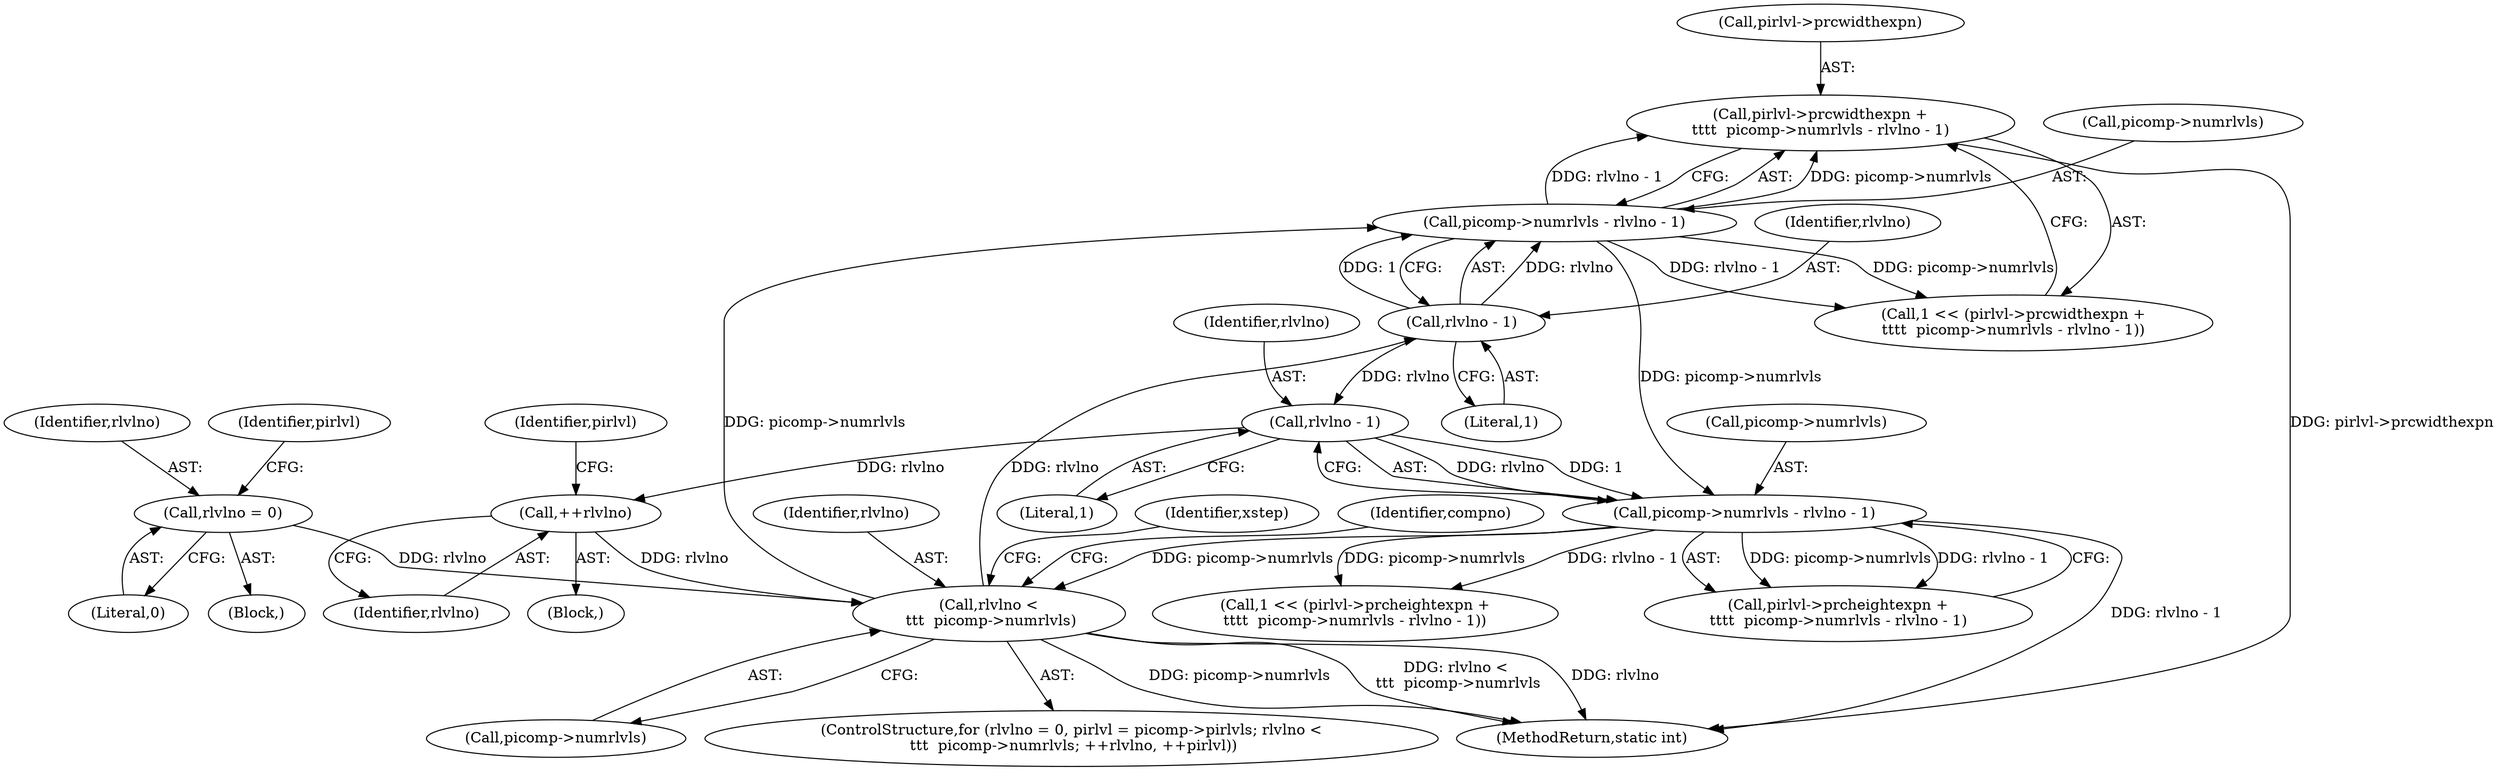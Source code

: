 digraph "0_jasper_aa0b0f79ade5eef8b0e7a214c03f5af54b36ba7d_2@pointer" {
"1000192" [label="(Call,pirlvl->prcwidthexpn +\n\t\t\t\t  picomp->numrlvls - rlvlno - 1)"];
"1000196" [label="(Call,picomp->numrlvls - rlvlno - 1)"];
"1000173" [label="(Call,rlvlno <\n \t\t\t  picomp->numrlvls)"];
"1000165" [label="(Call,rlvlno = 0)"];
"1000179" [label="(Call,++rlvlno)"];
"1000219" [label="(Call,rlvlno - 1)"];
"1000200" [label="(Call,rlvlno - 1)"];
"1000215" [label="(Call,picomp->numrlvls - rlvlno - 1)"];
"1000219" [label="(Call,rlvlno - 1)"];
"1000192" [label="(Call,pirlvl->prcwidthexpn +\n\t\t\t\t  picomp->numrlvls - rlvlno - 1)"];
"1000185" [label="(Identifier,xstep)"];
"1000165" [label="(Call,rlvlno = 0)"];
"1000209" [label="(Call,1 << (pirlvl->prcheightexpn +\n\t\t\t\t  picomp->numrlvls - rlvlno - 1))"];
"1000193" [label="(Call,pirlvl->prcwidthexpn)"];
"1000221" [label="(Literal,1)"];
"1000672" [label="(MethodReturn,static int)"];
"1000175" [label="(Call,picomp->numrlvls)"];
"1000164" [label="(Block,)"];
"1000197" [label="(Call,picomp->numrlvls)"];
"1000163" [label="(ControlStructure,for (rlvlno = 0, pirlvl = picomp->pirlvls; rlvlno <\n \t\t\t  picomp->numrlvls; ++rlvlno, ++pirlvl))"];
"1000166" [label="(Identifier,rlvlno)"];
"1000180" [label="(Identifier,rlvlno)"];
"1000190" [label="(Call,1 << (pirlvl->prcwidthexpn +\n\t\t\t\t  picomp->numrlvls - rlvlno - 1))"];
"1000159" [label="(Identifier,compno)"];
"1000167" [label="(Literal,0)"];
"1000196" [label="(Call,picomp->numrlvls - rlvlno - 1)"];
"1000174" [label="(Identifier,rlvlno)"];
"1000178" [label="(Block,)"];
"1000220" [label="(Identifier,rlvlno)"];
"1000169" [label="(Identifier,pirlvl)"];
"1000211" [label="(Call,pirlvl->prcheightexpn +\n\t\t\t\t  picomp->numrlvls - rlvlno - 1)"];
"1000173" [label="(Call,rlvlno <\n \t\t\t  picomp->numrlvls)"];
"1000215" [label="(Call,picomp->numrlvls - rlvlno - 1)"];
"1000179" [label="(Call,++rlvlno)"];
"1000216" [label="(Call,picomp->numrlvls)"];
"1000202" [label="(Literal,1)"];
"1000201" [label="(Identifier,rlvlno)"];
"1000200" [label="(Call,rlvlno - 1)"];
"1000182" [label="(Identifier,pirlvl)"];
"1000192" -> "1000190"  [label="AST: "];
"1000192" -> "1000196"  [label="CFG: "];
"1000193" -> "1000192"  [label="AST: "];
"1000196" -> "1000192"  [label="AST: "];
"1000190" -> "1000192"  [label="CFG: "];
"1000192" -> "1000672"  [label="DDG: pirlvl->prcwidthexpn"];
"1000196" -> "1000192"  [label="DDG: picomp->numrlvls"];
"1000196" -> "1000192"  [label="DDG: rlvlno - 1"];
"1000196" -> "1000200"  [label="CFG: "];
"1000197" -> "1000196"  [label="AST: "];
"1000200" -> "1000196"  [label="AST: "];
"1000196" -> "1000190"  [label="DDG: picomp->numrlvls"];
"1000196" -> "1000190"  [label="DDG: rlvlno - 1"];
"1000173" -> "1000196"  [label="DDG: picomp->numrlvls"];
"1000200" -> "1000196"  [label="DDG: rlvlno"];
"1000200" -> "1000196"  [label="DDG: 1"];
"1000196" -> "1000215"  [label="DDG: picomp->numrlvls"];
"1000173" -> "1000163"  [label="AST: "];
"1000173" -> "1000175"  [label="CFG: "];
"1000174" -> "1000173"  [label="AST: "];
"1000175" -> "1000173"  [label="AST: "];
"1000185" -> "1000173"  [label="CFG: "];
"1000159" -> "1000173"  [label="CFG: "];
"1000173" -> "1000672"  [label="DDG: rlvlno <\n \t\t\t  picomp->numrlvls"];
"1000173" -> "1000672"  [label="DDG: rlvlno"];
"1000173" -> "1000672"  [label="DDG: picomp->numrlvls"];
"1000165" -> "1000173"  [label="DDG: rlvlno"];
"1000179" -> "1000173"  [label="DDG: rlvlno"];
"1000215" -> "1000173"  [label="DDG: picomp->numrlvls"];
"1000173" -> "1000200"  [label="DDG: rlvlno"];
"1000165" -> "1000164"  [label="AST: "];
"1000165" -> "1000167"  [label="CFG: "];
"1000166" -> "1000165"  [label="AST: "];
"1000167" -> "1000165"  [label="AST: "];
"1000169" -> "1000165"  [label="CFG: "];
"1000179" -> "1000178"  [label="AST: "];
"1000179" -> "1000180"  [label="CFG: "];
"1000180" -> "1000179"  [label="AST: "];
"1000182" -> "1000179"  [label="CFG: "];
"1000219" -> "1000179"  [label="DDG: rlvlno"];
"1000219" -> "1000215"  [label="AST: "];
"1000219" -> "1000221"  [label="CFG: "];
"1000220" -> "1000219"  [label="AST: "];
"1000221" -> "1000219"  [label="AST: "];
"1000215" -> "1000219"  [label="CFG: "];
"1000219" -> "1000215"  [label="DDG: rlvlno"];
"1000219" -> "1000215"  [label="DDG: 1"];
"1000200" -> "1000219"  [label="DDG: rlvlno"];
"1000200" -> "1000202"  [label="CFG: "];
"1000201" -> "1000200"  [label="AST: "];
"1000202" -> "1000200"  [label="AST: "];
"1000215" -> "1000211"  [label="AST: "];
"1000216" -> "1000215"  [label="AST: "];
"1000211" -> "1000215"  [label="CFG: "];
"1000215" -> "1000672"  [label="DDG: rlvlno - 1"];
"1000215" -> "1000209"  [label="DDG: picomp->numrlvls"];
"1000215" -> "1000209"  [label="DDG: rlvlno - 1"];
"1000215" -> "1000211"  [label="DDG: picomp->numrlvls"];
"1000215" -> "1000211"  [label="DDG: rlvlno - 1"];
}
